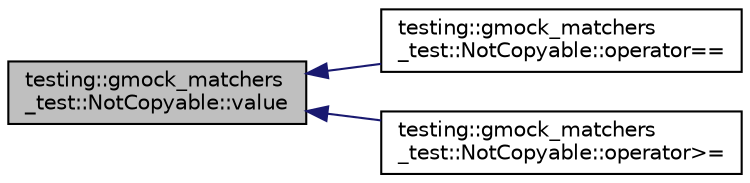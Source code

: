 digraph "testing::gmock_matchers_test::NotCopyable::value"
{
  edge [fontname="Helvetica",fontsize="10",labelfontname="Helvetica",labelfontsize="10"];
  node [fontname="Helvetica",fontsize="10",shape=record];
  rankdir="LR";
  Node11 [label="testing::gmock_matchers\l_test::NotCopyable::value",height=0.2,width=0.4,color="black", fillcolor="grey75", style="filled", fontcolor="black"];
  Node11 -> Node12 [dir="back",color="midnightblue",fontsize="10",style="solid",fontname="Helvetica"];
  Node12 [label="testing::gmock_matchers\l_test::NotCopyable::operator==",height=0.2,width=0.4,color="black", fillcolor="white", style="filled",URL="$de/d03/classtesting_1_1gmock__matchers__test_1_1_not_copyable.html#a2e68fcd9a588a184d54e6b54e41fb978"];
  Node11 -> Node13 [dir="back",color="midnightblue",fontsize="10",style="solid",fontname="Helvetica"];
  Node13 [label="testing::gmock_matchers\l_test::NotCopyable::operator\>=",height=0.2,width=0.4,color="black", fillcolor="white", style="filled",URL="$de/d03/classtesting_1_1gmock__matchers__test_1_1_not_copyable.html#a36eb6a25f5559bee00fe52a6d86b42d6"];
}

